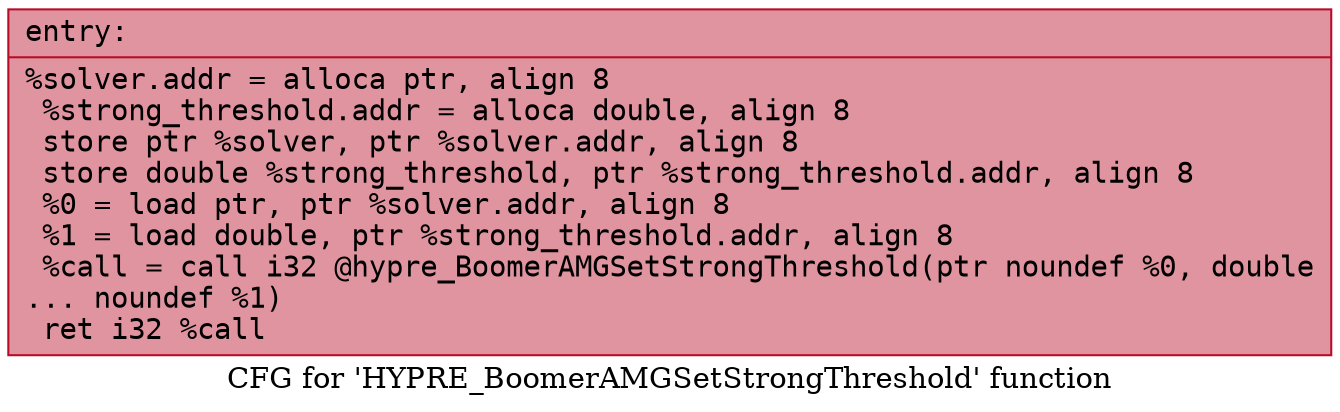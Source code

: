 digraph "CFG for 'HYPRE_BoomerAMGSetStrongThreshold' function" {
	label="CFG for 'HYPRE_BoomerAMGSetStrongThreshold' function";

	Node0x55f5a9a4eb40 [shape=record,color="#b70d28ff", style=filled, fillcolor="#b70d2870" fontname="Courier",label="{entry:\l|  %solver.addr = alloca ptr, align 8\l  %strong_threshold.addr = alloca double, align 8\l  store ptr %solver, ptr %solver.addr, align 8\l  store double %strong_threshold, ptr %strong_threshold.addr, align 8\l  %0 = load ptr, ptr %solver.addr, align 8\l  %1 = load double, ptr %strong_threshold.addr, align 8\l  %call = call i32 @hypre_BoomerAMGSetStrongThreshold(ptr noundef %0, double\l... noundef %1)\l  ret i32 %call\l}"];
}

